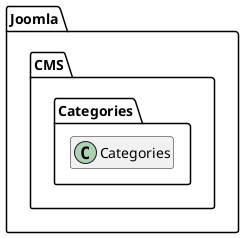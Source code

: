 @startuml
set namespaceSeparator \\
hide members
hide << alias >> circle

class Joomla\\CMS\\Categories\\Categories
@enduml
